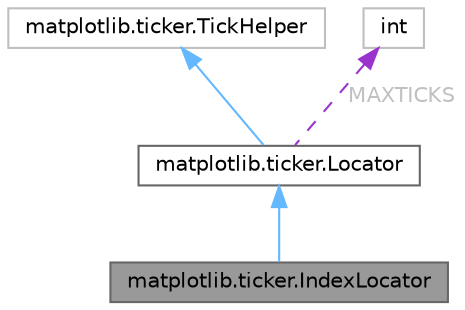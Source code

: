 digraph "matplotlib.ticker.IndexLocator"
{
 // LATEX_PDF_SIZE
  bgcolor="transparent";
  edge [fontname=Helvetica,fontsize=10,labelfontname=Helvetica,labelfontsize=10];
  node [fontname=Helvetica,fontsize=10,shape=box,height=0.2,width=0.4];
  Node1 [id="Node000001",label="matplotlib.ticker.IndexLocator",height=0.2,width=0.4,color="gray40", fillcolor="grey60", style="filled", fontcolor="black",tooltip=" "];
  Node2 -> Node1 [id="edge4_Node000001_Node000002",dir="back",color="steelblue1",style="solid",tooltip=" "];
  Node2 [id="Node000002",label="matplotlib.ticker.Locator",height=0.2,width=0.4,color="gray40", fillcolor="white", style="filled",URL="$d6/dba/classmatplotlib_1_1ticker_1_1Locator.html",tooltip=" "];
  Node3 -> Node2 [id="edge5_Node000002_Node000003",dir="back",color="steelblue1",style="solid",tooltip=" "];
  Node3 [id="Node000003",label="matplotlib.ticker.TickHelper",height=0.2,width=0.4,color="grey75", fillcolor="white", style="filled",URL="$d3/d57/classmatplotlib_1_1ticker_1_1TickHelper.html",tooltip=" "];
  Node4 -> Node2 [id="edge6_Node000002_Node000004",dir="back",color="darkorchid3",style="dashed",tooltip=" ",label=" MAXTICKS",fontcolor="grey" ];
  Node4 [id="Node000004",label="int",height=0.2,width=0.4,color="grey75", fillcolor="white", style="filled",tooltip=" "];
}
